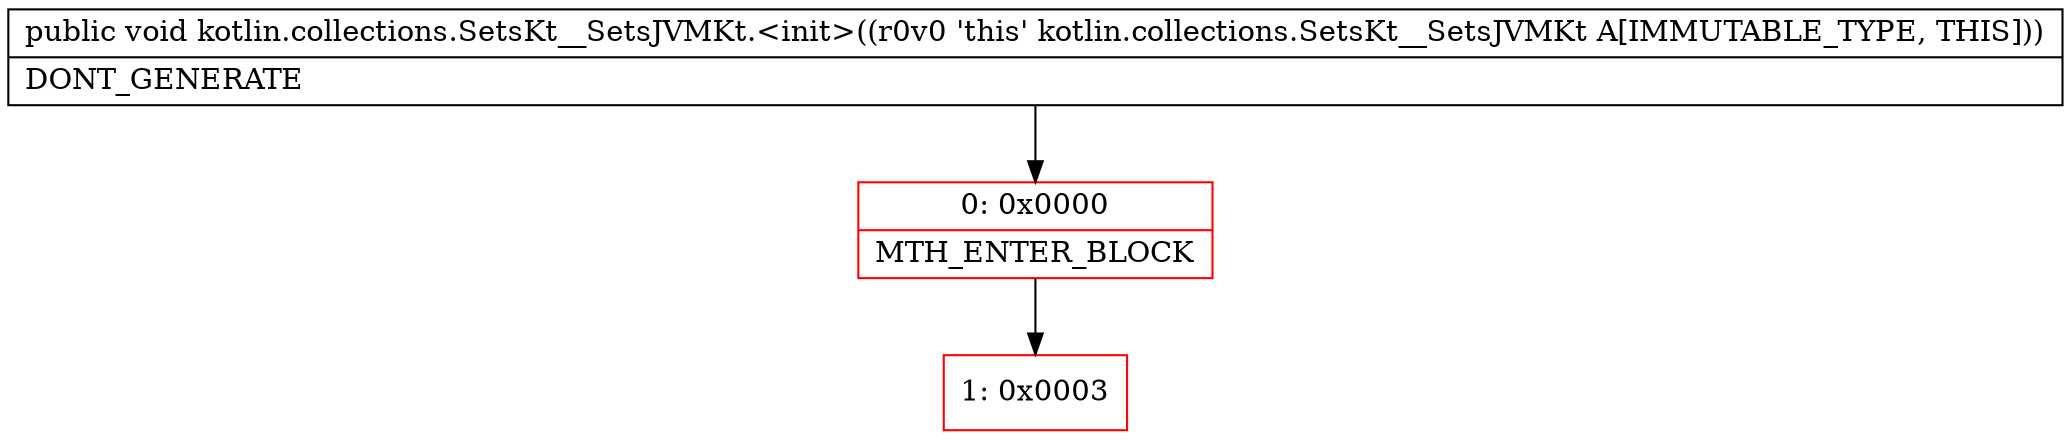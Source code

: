digraph "CFG forkotlin.collections.SetsKt__SetsJVMKt.\<init\>()V" {
subgraph cluster_Region_1265316194 {
label = "R(0)";
node [shape=record,color=blue];
}
Node_0 [shape=record,color=red,label="{0\:\ 0x0000|MTH_ENTER_BLOCK\l}"];
Node_1 [shape=record,color=red,label="{1\:\ 0x0003}"];
MethodNode[shape=record,label="{public void kotlin.collections.SetsKt__SetsJVMKt.\<init\>((r0v0 'this' kotlin.collections.SetsKt__SetsJVMKt A[IMMUTABLE_TYPE, THIS]))  | DONT_GENERATE\l}"];
MethodNode -> Node_0;
Node_0 -> Node_1;
}

